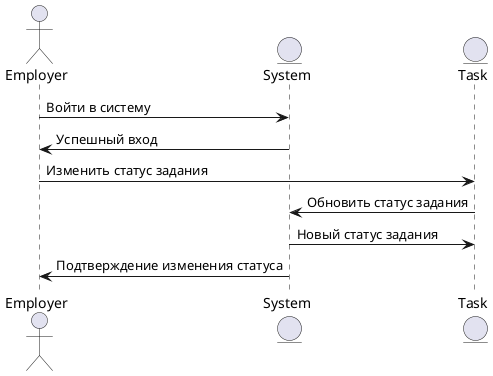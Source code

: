 @startuml
actor Employer
entity System
entity Task

Employer -> System : Войти в систему
System -> Employer : Успешный вход
Employer -> Task : Изменить статус задания
Task -> System : Обновить статус задания
System -> Task : Новый статус задания
System -> Employer : Подтверждение изменения статуса
@enduml